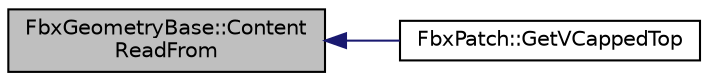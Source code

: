 digraph "FbxGeometryBase::ContentReadFrom"
{
  edge [fontname="Helvetica",fontsize="10",labelfontname="Helvetica",labelfontsize="10"];
  node [fontname="Helvetica",fontsize="10",shape=record];
  rankdir="LR";
  Node9 [label="FbxGeometryBase::Content\lReadFrom",height=0.2,width=0.4,color="black", fillcolor="grey75", style="filled", fontcolor="black"];
  Node9 -> Node10 [dir="back",color="midnightblue",fontsize="10",style="solid",fontname="Helvetica"];
  Node10 [label="FbxPatch::GetVCappedTop",height=0.2,width=0.4,color="black", fillcolor="white", style="filled",URL="$class_fbx_patch.html#a55ab377367fd1592ef5111a85e0f7a48"];
}
